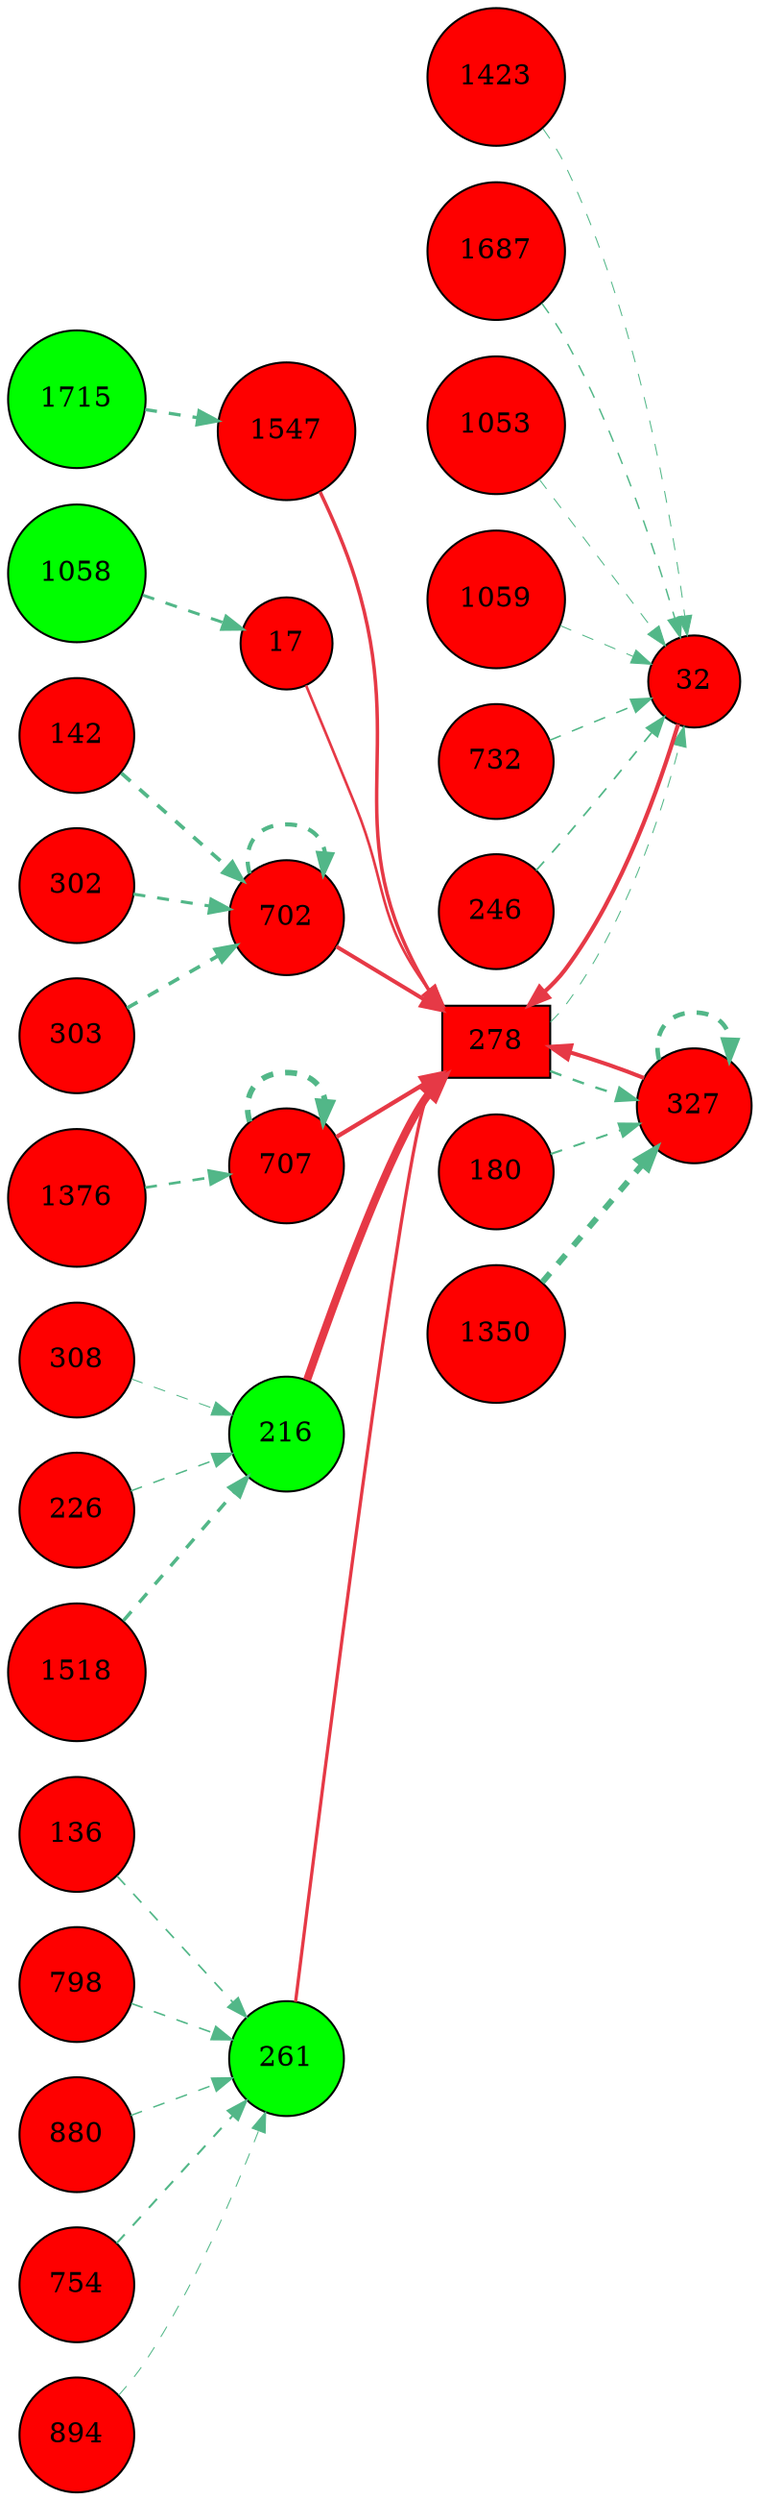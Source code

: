 digraph G{
rankdir=LR;
261 [style=filled, shape=circle, fillcolor="#00fe00", label="261"];
136 [style=filled, shape=circle, fillcolor="#fe0000", label="136"];
1547 [style=filled, shape=circle, fillcolor="#fe0000", label="1547"];
142 [style=filled, shape=circle, fillcolor="#fe0000", label="142"];
1423 [style=filled, shape=circle, fillcolor="#fe0000", label="1423"];
17 [style=filled, shape=circle, fillcolor="#fe0000", label="17"];
278 [style=filled, shape=box, fillcolor="#fe0000", label="278"];
1687 [style=filled, shape=circle, fillcolor="#fe0000", label="1687"];
1053 [style=filled, shape=circle, fillcolor="#fe0000", label="1053"];
798 [style=filled, shape=circle, fillcolor="#fe0000", label="798"];
32 [style=filled, shape=circle, fillcolor="#fe0000", label="32"];
1058 [style=filled, shape=circle, fillcolor="#00fe00", label="1058"];
1059 [style=filled, shape=circle, fillcolor="#fe0000", label="1059"];
302 [style=filled, shape=circle, fillcolor="#fe0000", label="302"];
303 [style=filled, shape=circle, fillcolor="#fe0000", label="303"];
1715 [style=filled, shape=circle, fillcolor="#00fe00", label="1715"];
180 [style=filled, shape=circle, fillcolor="#fe0000", label="180"];
308 [style=filled, shape=circle, fillcolor="#fe0000", label="308"];
702 [style=filled, shape=circle, fillcolor="#fe0000", label="702"];
707 [style=filled, shape=circle, fillcolor="#fe0000", label="707"];
1350 [style=filled, shape=circle, fillcolor="#fe0000", label="1350"];
327 [style=filled, shape=circle, fillcolor="#fe0000", label="327"];
216 [style=filled, shape=circle, fillcolor="#00fe00", label="216"];
732 [style=filled, shape=circle, fillcolor="#fe0000", label="732"];
1376 [style=filled, shape=circle, fillcolor="#fe0000", label="1376"];
226 [style=filled, shape=circle, fillcolor="#fe0000", label="226"];
1518 [style=filled, shape=circle, fillcolor="#fe0000", label="1518"];
880 [style=filled, shape=circle, fillcolor="#fe0000", label="880"];
754 [style=filled, shape=circle, fillcolor="#fe0000", label="754"];
246 [style=filled, shape=circle, fillcolor="#fe0000", label="246"];
894 [style=filled, shape=circle, fillcolor="#fe0000", label="894"];
216 -> 278 [color="#e63946",penwidth=4.00];
707 -> 278 [color="#e63946",penwidth=2.13];
32 -> 278 [color="#e63946",penwidth=2.07];
327 -> 278 [color="#e63946",penwidth=2.01];
702 -> 278 [color="#e63946",penwidth=1.97];
1547 -> 278 [color="#e63946",penwidth=1.74];
261 -> 278 [color="#e63946",penwidth=1.63];
17 -> 278 [color="#e63946",penwidth=1.31];
246 -> 32 [color="#52b788",style=dashed,penwidth=0.86];
732 -> 32 [color="#52b788",style=dashed,penwidth=0.76];
1687 -> 32 [color="#52b788",style=dashed,penwidth=0.72];
1059 -> 32 [color="#52b788",style=dashed,penwidth=0.50];
1053 -> 32 [color="#52b788",style=dashed,penwidth=0.50];
1423 -> 32 [color="#52b788",style=dashed,penwidth=0.50];
278 -> 32 [color="#52b788",style=dashed,penwidth=0.50];
707 -> 707 [color="#52b788",style=dashed,penwidth=2.81];
1376 -> 707 [color="#52b788",style=dashed,penwidth=1.32];
754 -> 261 [color="#52b788",style=dashed,penwidth=1.02];
136 -> 261 [color="#52b788",style=dashed,penwidth=0.83];
798 -> 261 [color="#52b788",style=dashed,penwidth=0.79];
880 -> 261 [color="#52b788",style=dashed,penwidth=0.72];
894 -> 261 [color="#52b788",style=dashed,penwidth=0.50];
1350 -> 327 [color="#52b788",style=dashed,penwidth=3.00];
327 -> 327 [color="#52b788",style=dashed,penwidth=2.25];
278 -> 327 [color="#52b788",style=dashed,penwidth=1.19];
180 -> 327 [color="#52b788",style=dashed,penwidth=1.01];
1715 -> 1547 [color="#52b788",style=dashed,penwidth=1.63];
1058 -> 17 [color="#52b788",style=dashed,penwidth=1.48];
1518 -> 216 [color="#52b788",style=dashed,penwidth=1.72];
226 -> 216 [color="#52b788",style=dashed,penwidth=0.75];
308 -> 216 [color="#52b788",style=dashed,penwidth=0.50];
702 -> 702 [color="#52b788",style=dashed,penwidth=2.07];
142 -> 702 [color="#52b788",style=dashed,penwidth=1.87];
303 -> 702 [color="#52b788",style=dashed,penwidth=1.82];
302 -> 702 [color="#52b788",style=dashed,penwidth=1.52];
}